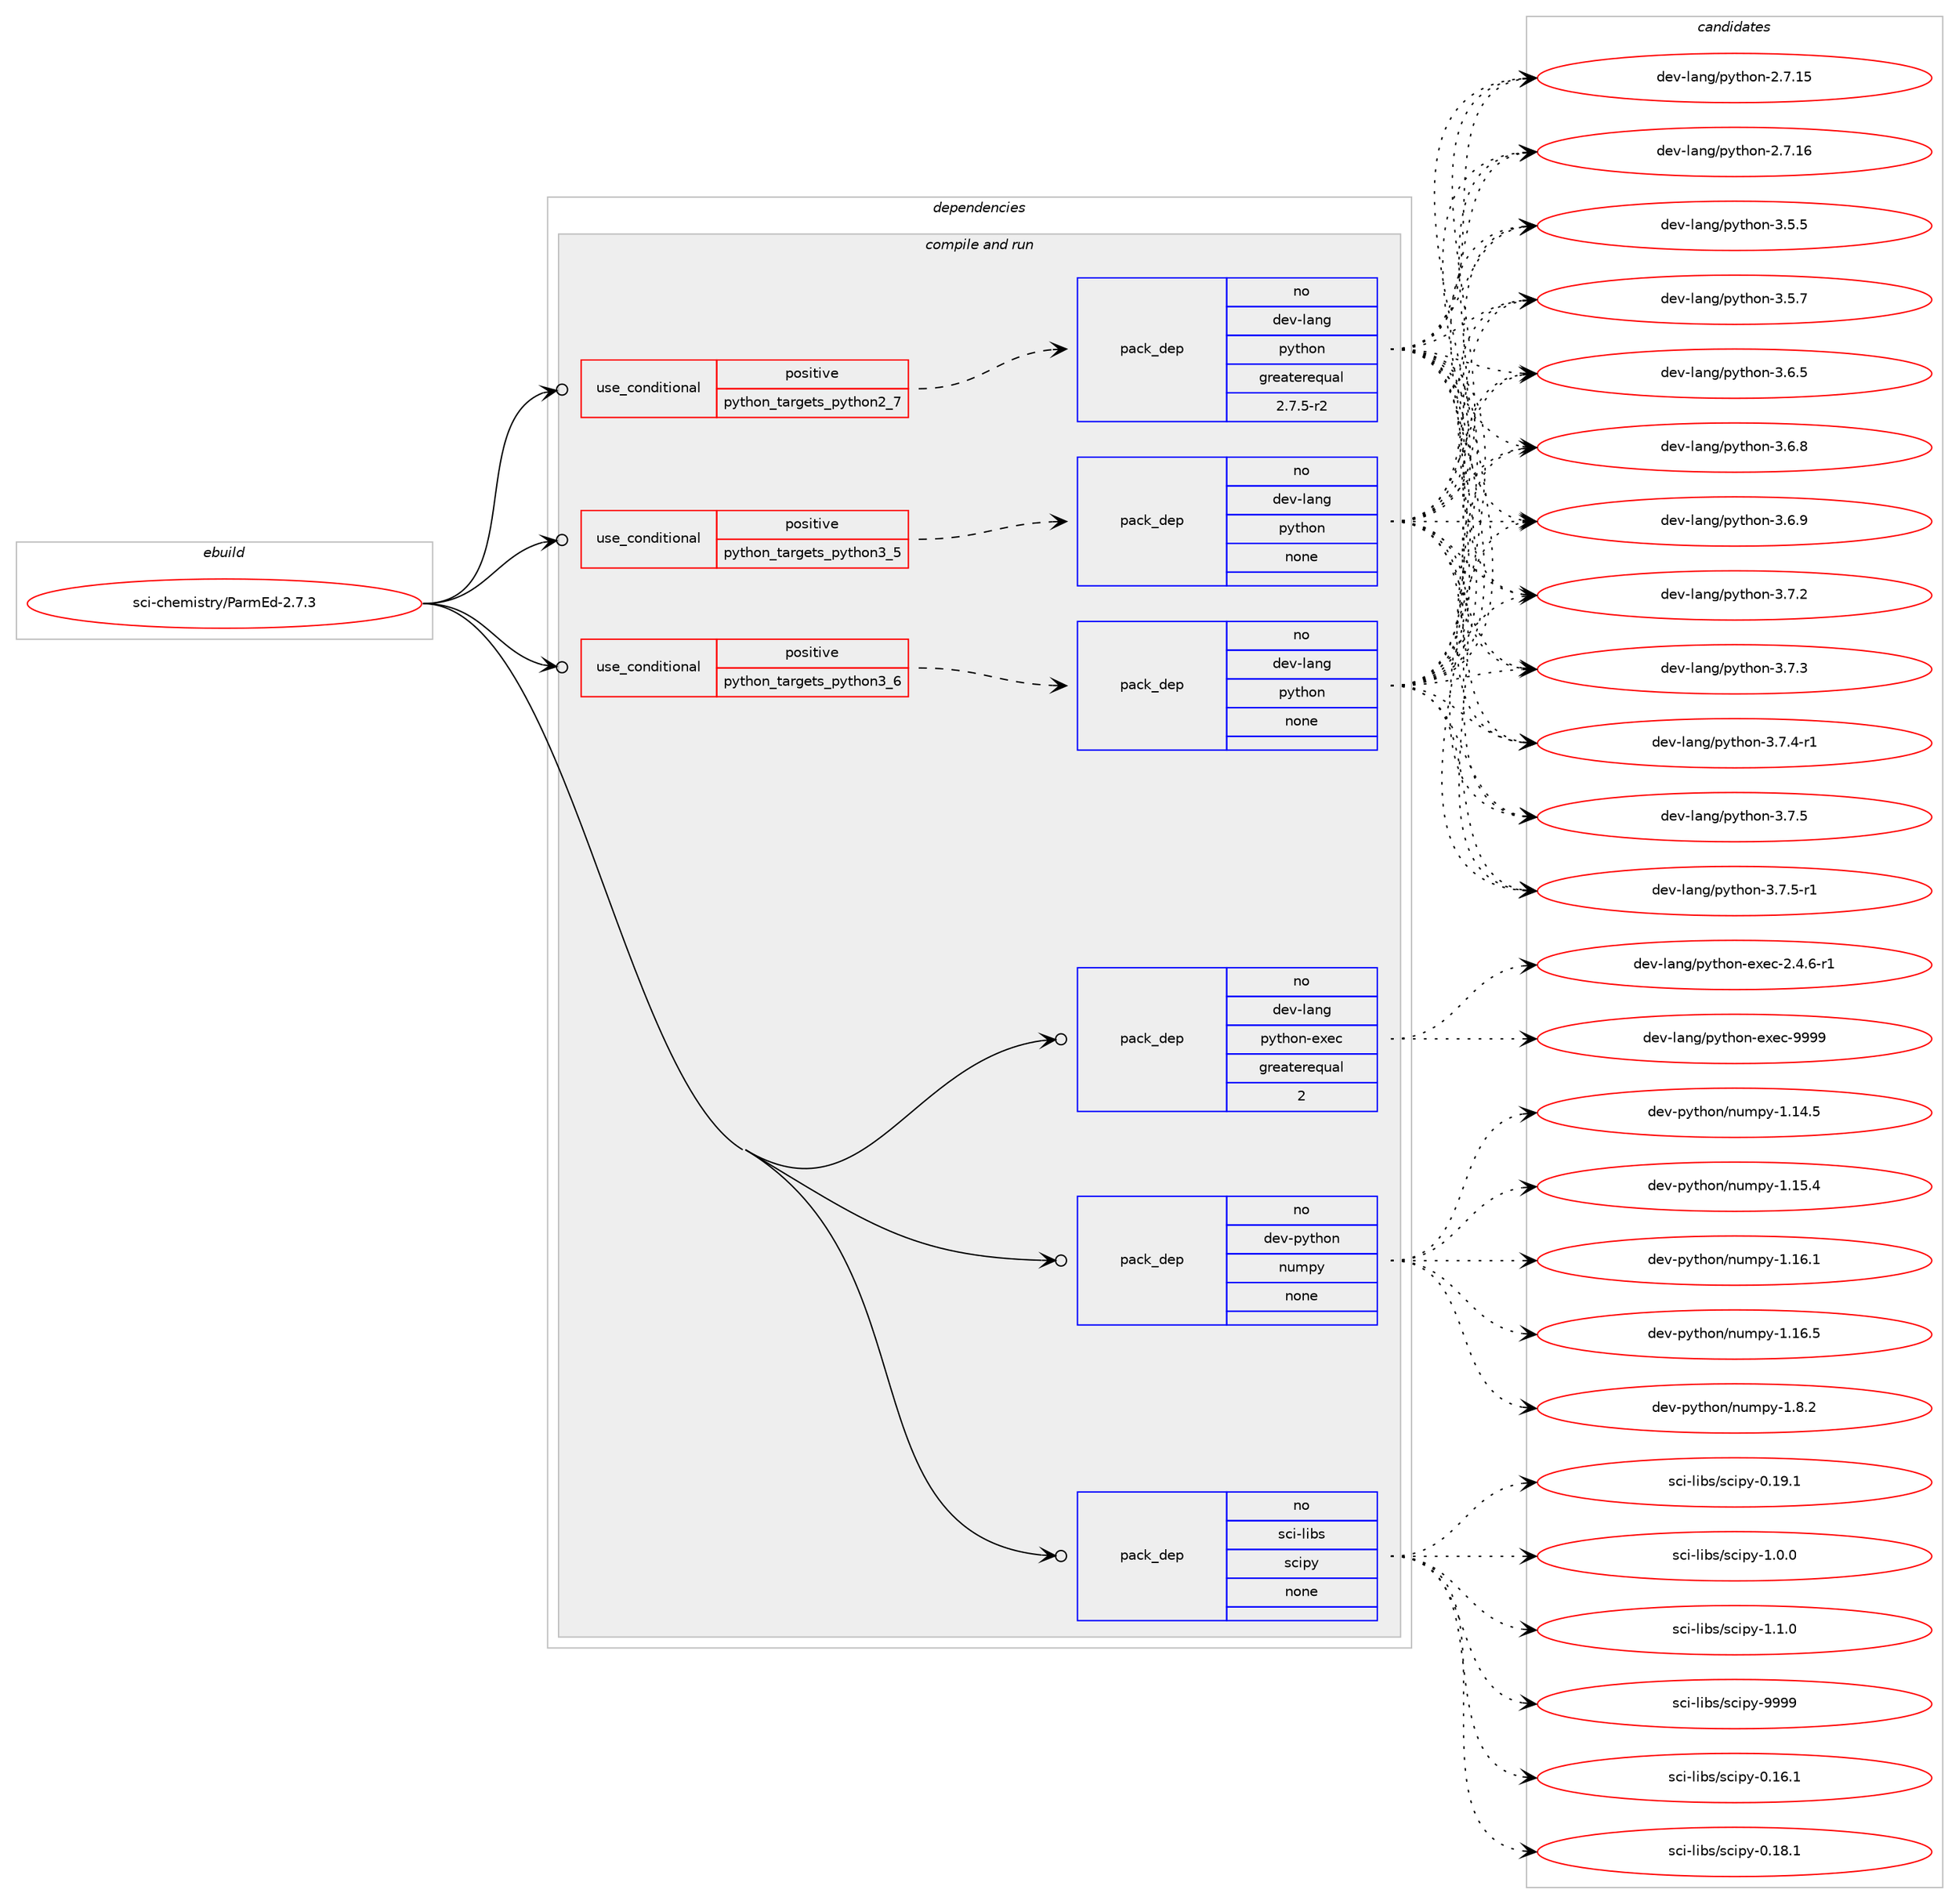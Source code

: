 digraph prolog {

# *************
# Graph options
# *************

newrank=true;
concentrate=true;
compound=true;
graph [rankdir=LR,fontname=Helvetica,fontsize=10,ranksep=1.5];#, ranksep=2.5, nodesep=0.2];
edge  [arrowhead=vee];
node  [fontname=Helvetica,fontsize=10];

# **********
# The ebuild
# **********

subgraph cluster_leftcol {
color=gray;
rank=same;
label=<<i>ebuild</i>>;
id [label="sci-chemistry/ParmEd-2.7.3", color=red, width=4, href="../sci-chemistry/ParmEd-2.7.3.svg"];
}

# ****************
# The dependencies
# ****************

subgraph cluster_midcol {
color=gray;
label=<<i>dependencies</i>>;
subgraph cluster_compile {
fillcolor="#eeeeee";
style=filled;
label=<<i>compile</i>>;
}
subgraph cluster_compileandrun {
fillcolor="#eeeeee";
style=filled;
label=<<i>compile and run</i>>;
subgraph cond206867 {
dependency851136 [label=<<TABLE BORDER="0" CELLBORDER="1" CELLSPACING="0" CELLPADDING="4"><TR><TD ROWSPAN="3" CELLPADDING="10">use_conditional</TD></TR><TR><TD>positive</TD></TR><TR><TD>python_targets_python2_7</TD></TR></TABLE>>, shape=none, color=red];
subgraph pack629243 {
dependency851137 [label=<<TABLE BORDER="0" CELLBORDER="1" CELLSPACING="0" CELLPADDING="4" WIDTH="220"><TR><TD ROWSPAN="6" CELLPADDING="30">pack_dep</TD></TR><TR><TD WIDTH="110">no</TD></TR><TR><TD>dev-lang</TD></TR><TR><TD>python</TD></TR><TR><TD>greaterequal</TD></TR><TR><TD>2.7.5-r2</TD></TR></TABLE>>, shape=none, color=blue];
}
dependency851136:e -> dependency851137:w [weight=20,style="dashed",arrowhead="vee"];
}
id:e -> dependency851136:w [weight=20,style="solid",arrowhead="odotvee"];
subgraph cond206868 {
dependency851138 [label=<<TABLE BORDER="0" CELLBORDER="1" CELLSPACING="0" CELLPADDING="4"><TR><TD ROWSPAN="3" CELLPADDING="10">use_conditional</TD></TR><TR><TD>positive</TD></TR><TR><TD>python_targets_python3_5</TD></TR></TABLE>>, shape=none, color=red];
subgraph pack629244 {
dependency851139 [label=<<TABLE BORDER="0" CELLBORDER="1" CELLSPACING="0" CELLPADDING="4" WIDTH="220"><TR><TD ROWSPAN="6" CELLPADDING="30">pack_dep</TD></TR><TR><TD WIDTH="110">no</TD></TR><TR><TD>dev-lang</TD></TR><TR><TD>python</TD></TR><TR><TD>none</TD></TR><TR><TD></TD></TR></TABLE>>, shape=none, color=blue];
}
dependency851138:e -> dependency851139:w [weight=20,style="dashed",arrowhead="vee"];
}
id:e -> dependency851138:w [weight=20,style="solid",arrowhead="odotvee"];
subgraph cond206869 {
dependency851140 [label=<<TABLE BORDER="0" CELLBORDER="1" CELLSPACING="0" CELLPADDING="4"><TR><TD ROWSPAN="3" CELLPADDING="10">use_conditional</TD></TR><TR><TD>positive</TD></TR><TR><TD>python_targets_python3_6</TD></TR></TABLE>>, shape=none, color=red];
subgraph pack629245 {
dependency851141 [label=<<TABLE BORDER="0" CELLBORDER="1" CELLSPACING="0" CELLPADDING="4" WIDTH="220"><TR><TD ROWSPAN="6" CELLPADDING="30">pack_dep</TD></TR><TR><TD WIDTH="110">no</TD></TR><TR><TD>dev-lang</TD></TR><TR><TD>python</TD></TR><TR><TD>none</TD></TR><TR><TD></TD></TR></TABLE>>, shape=none, color=blue];
}
dependency851140:e -> dependency851141:w [weight=20,style="dashed",arrowhead="vee"];
}
id:e -> dependency851140:w [weight=20,style="solid",arrowhead="odotvee"];
subgraph pack629246 {
dependency851142 [label=<<TABLE BORDER="0" CELLBORDER="1" CELLSPACING="0" CELLPADDING="4" WIDTH="220"><TR><TD ROWSPAN="6" CELLPADDING="30">pack_dep</TD></TR><TR><TD WIDTH="110">no</TD></TR><TR><TD>dev-lang</TD></TR><TR><TD>python-exec</TD></TR><TR><TD>greaterequal</TD></TR><TR><TD>2</TD></TR></TABLE>>, shape=none, color=blue];
}
id:e -> dependency851142:w [weight=20,style="solid",arrowhead="odotvee"];
subgraph pack629247 {
dependency851143 [label=<<TABLE BORDER="0" CELLBORDER="1" CELLSPACING="0" CELLPADDING="4" WIDTH="220"><TR><TD ROWSPAN="6" CELLPADDING="30">pack_dep</TD></TR><TR><TD WIDTH="110">no</TD></TR><TR><TD>dev-python</TD></TR><TR><TD>numpy</TD></TR><TR><TD>none</TD></TR><TR><TD></TD></TR></TABLE>>, shape=none, color=blue];
}
id:e -> dependency851143:w [weight=20,style="solid",arrowhead="odotvee"];
subgraph pack629248 {
dependency851144 [label=<<TABLE BORDER="0" CELLBORDER="1" CELLSPACING="0" CELLPADDING="4" WIDTH="220"><TR><TD ROWSPAN="6" CELLPADDING="30">pack_dep</TD></TR><TR><TD WIDTH="110">no</TD></TR><TR><TD>sci-libs</TD></TR><TR><TD>scipy</TD></TR><TR><TD>none</TD></TR><TR><TD></TD></TR></TABLE>>, shape=none, color=blue];
}
id:e -> dependency851144:w [weight=20,style="solid",arrowhead="odotvee"];
}
subgraph cluster_run {
fillcolor="#eeeeee";
style=filled;
label=<<i>run</i>>;
}
}

# **************
# The candidates
# **************

subgraph cluster_choices {
rank=same;
color=gray;
label=<<i>candidates</i>>;

subgraph choice629243 {
color=black;
nodesep=1;
choice10010111845108971101034711212111610411111045504655464953 [label="dev-lang/python-2.7.15", color=red, width=4,href="../dev-lang/python-2.7.15.svg"];
choice10010111845108971101034711212111610411111045504655464954 [label="dev-lang/python-2.7.16", color=red, width=4,href="../dev-lang/python-2.7.16.svg"];
choice100101118451089711010347112121116104111110455146534653 [label="dev-lang/python-3.5.5", color=red, width=4,href="../dev-lang/python-3.5.5.svg"];
choice100101118451089711010347112121116104111110455146534655 [label="dev-lang/python-3.5.7", color=red, width=4,href="../dev-lang/python-3.5.7.svg"];
choice100101118451089711010347112121116104111110455146544653 [label="dev-lang/python-3.6.5", color=red, width=4,href="../dev-lang/python-3.6.5.svg"];
choice100101118451089711010347112121116104111110455146544656 [label="dev-lang/python-3.6.8", color=red, width=4,href="../dev-lang/python-3.6.8.svg"];
choice100101118451089711010347112121116104111110455146544657 [label="dev-lang/python-3.6.9", color=red, width=4,href="../dev-lang/python-3.6.9.svg"];
choice100101118451089711010347112121116104111110455146554650 [label="dev-lang/python-3.7.2", color=red, width=4,href="../dev-lang/python-3.7.2.svg"];
choice100101118451089711010347112121116104111110455146554651 [label="dev-lang/python-3.7.3", color=red, width=4,href="../dev-lang/python-3.7.3.svg"];
choice1001011184510897110103471121211161041111104551465546524511449 [label="dev-lang/python-3.7.4-r1", color=red, width=4,href="../dev-lang/python-3.7.4-r1.svg"];
choice100101118451089711010347112121116104111110455146554653 [label="dev-lang/python-3.7.5", color=red, width=4,href="../dev-lang/python-3.7.5.svg"];
choice1001011184510897110103471121211161041111104551465546534511449 [label="dev-lang/python-3.7.5-r1", color=red, width=4,href="../dev-lang/python-3.7.5-r1.svg"];
dependency851137:e -> choice10010111845108971101034711212111610411111045504655464953:w [style=dotted,weight="100"];
dependency851137:e -> choice10010111845108971101034711212111610411111045504655464954:w [style=dotted,weight="100"];
dependency851137:e -> choice100101118451089711010347112121116104111110455146534653:w [style=dotted,weight="100"];
dependency851137:e -> choice100101118451089711010347112121116104111110455146534655:w [style=dotted,weight="100"];
dependency851137:e -> choice100101118451089711010347112121116104111110455146544653:w [style=dotted,weight="100"];
dependency851137:e -> choice100101118451089711010347112121116104111110455146544656:w [style=dotted,weight="100"];
dependency851137:e -> choice100101118451089711010347112121116104111110455146544657:w [style=dotted,weight="100"];
dependency851137:e -> choice100101118451089711010347112121116104111110455146554650:w [style=dotted,weight="100"];
dependency851137:e -> choice100101118451089711010347112121116104111110455146554651:w [style=dotted,weight="100"];
dependency851137:e -> choice1001011184510897110103471121211161041111104551465546524511449:w [style=dotted,weight="100"];
dependency851137:e -> choice100101118451089711010347112121116104111110455146554653:w [style=dotted,weight="100"];
dependency851137:e -> choice1001011184510897110103471121211161041111104551465546534511449:w [style=dotted,weight="100"];
}
subgraph choice629244 {
color=black;
nodesep=1;
choice10010111845108971101034711212111610411111045504655464953 [label="dev-lang/python-2.7.15", color=red, width=4,href="../dev-lang/python-2.7.15.svg"];
choice10010111845108971101034711212111610411111045504655464954 [label="dev-lang/python-2.7.16", color=red, width=4,href="../dev-lang/python-2.7.16.svg"];
choice100101118451089711010347112121116104111110455146534653 [label="dev-lang/python-3.5.5", color=red, width=4,href="../dev-lang/python-3.5.5.svg"];
choice100101118451089711010347112121116104111110455146534655 [label="dev-lang/python-3.5.7", color=red, width=4,href="../dev-lang/python-3.5.7.svg"];
choice100101118451089711010347112121116104111110455146544653 [label="dev-lang/python-3.6.5", color=red, width=4,href="../dev-lang/python-3.6.5.svg"];
choice100101118451089711010347112121116104111110455146544656 [label="dev-lang/python-3.6.8", color=red, width=4,href="../dev-lang/python-3.6.8.svg"];
choice100101118451089711010347112121116104111110455146544657 [label="dev-lang/python-3.6.9", color=red, width=4,href="../dev-lang/python-3.6.9.svg"];
choice100101118451089711010347112121116104111110455146554650 [label="dev-lang/python-3.7.2", color=red, width=4,href="../dev-lang/python-3.7.2.svg"];
choice100101118451089711010347112121116104111110455146554651 [label="dev-lang/python-3.7.3", color=red, width=4,href="../dev-lang/python-3.7.3.svg"];
choice1001011184510897110103471121211161041111104551465546524511449 [label="dev-lang/python-3.7.4-r1", color=red, width=4,href="../dev-lang/python-3.7.4-r1.svg"];
choice100101118451089711010347112121116104111110455146554653 [label="dev-lang/python-3.7.5", color=red, width=4,href="../dev-lang/python-3.7.5.svg"];
choice1001011184510897110103471121211161041111104551465546534511449 [label="dev-lang/python-3.7.5-r1", color=red, width=4,href="../dev-lang/python-3.7.5-r1.svg"];
dependency851139:e -> choice10010111845108971101034711212111610411111045504655464953:w [style=dotted,weight="100"];
dependency851139:e -> choice10010111845108971101034711212111610411111045504655464954:w [style=dotted,weight="100"];
dependency851139:e -> choice100101118451089711010347112121116104111110455146534653:w [style=dotted,weight="100"];
dependency851139:e -> choice100101118451089711010347112121116104111110455146534655:w [style=dotted,weight="100"];
dependency851139:e -> choice100101118451089711010347112121116104111110455146544653:w [style=dotted,weight="100"];
dependency851139:e -> choice100101118451089711010347112121116104111110455146544656:w [style=dotted,weight="100"];
dependency851139:e -> choice100101118451089711010347112121116104111110455146544657:w [style=dotted,weight="100"];
dependency851139:e -> choice100101118451089711010347112121116104111110455146554650:w [style=dotted,weight="100"];
dependency851139:e -> choice100101118451089711010347112121116104111110455146554651:w [style=dotted,weight="100"];
dependency851139:e -> choice1001011184510897110103471121211161041111104551465546524511449:w [style=dotted,weight="100"];
dependency851139:e -> choice100101118451089711010347112121116104111110455146554653:w [style=dotted,weight="100"];
dependency851139:e -> choice1001011184510897110103471121211161041111104551465546534511449:w [style=dotted,weight="100"];
}
subgraph choice629245 {
color=black;
nodesep=1;
choice10010111845108971101034711212111610411111045504655464953 [label="dev-lang/python-2.7.15", color=red, width=4,href="../dev-lang/python-2.7.15.svg"];
choice10010111845108971101034711212111610411111045504655464954 [label="dev-lang/python-2.7.16", color=red, width=4,href="../dev-lang/python-2.7.16.svg"];
choice100101118451089711010347112121116104111110455146534653 [label="dev-lang/python-3.5.5", color=red, width=4,href="../dev-lang/python-3.5.5.svg"];
choice100101118451089711010347112121116104111110455146534655 [label="dev-lang/python-3.5.7", color=red, width=4,href="../dev-lang/python-3.5.7.svg"];
choice100101118451089711010347112121116104111110455146544653 [label="dev-lang/python-3.6.5", color=red, width=4,href="../dev-lang/python-3.6.5.svg"];
choice100101118451089711010347112121116104111110455146544656 [label="dev-lang/python-3.6.8", color=red, width=4,href="../dev-lang/python-3.6.8.svg"];
choice100101118451089711010347112121116104111110455146544657 [label="dev-lang/python-3.6.9", color=red, width=4,href="../dev-lang/python-3.6.9.svg"];
choice100101118451089711010347112121116104111110455146554650 [label="dev-lang/python-3.7.2", color=red, width=4,href="../dev-lang/python-3.7.2.svg"];
choice100101118451089711010347112121116104111110455146554651 [label="dev-lang/python-3.7.3", color=red, width=4,href="../dev-lang/python-3.7.3.svg"];
choice1001011184510897110103471121211161041111104551465546524511449 [label="dev-lang/python-3.7.4-r1", color=red, width=4,href="../dev-lang/python-3.7.4-r1.svg"];
choice100101118451089711010347112121116104111110455146554653 [label="dev-lang/python-3.7.5", color=red, width=4,href="../dev-lang/python-3.7.5.svg"];
choice1001011184510897110103471121211161041111104551465546534511449 [label="dev-lang/python-3.7.5-r1", color=red, width=4,href="../dev-lang/python-3.7.5-r1.svg"];
dependency851141:e -> choice10010111845108971101034711212111610411111045504655464953:w [style=dotted,weight="100"];
dependency851141:e -> choice10010111845108971101034711212111610411111045504655464954:w [style=dotted,weight="100"];
dependency851141:e -> choice100101118451089711010347112121116104111110455146534653:w [style=dotted,weight="100"];
dependency851141:e -> choice100101118451089711010347112121116104111110455146534655:w [style=dotted,weight="100"];
dependency851141:e -> choice100101118451089711010347112121116104111110455146544653:w [style=dotted,weight="100"];
dependency851141:e -> choice100101118451089711010347112121116104111110455146544656:w [style=dotted,weight="100"];
dependency851141:e -> choice100101118451089711010347112121116104111110455146544657:w [style=dotted,weight="100"];
dependency851141:e -> choice100101118451089711010347112121116104111110455146554650:w [style=dotted,weight="100"];
dependency851141:e -> choice100101118451089711010347112121116104111110455146554651:w [style=dotted,weight="100"];
dependency851141:e -> choice1001011184510897110103471121211161041111104551465546524511449:w [style=dotted,weight="100"];
dependency851141:e -> choice100101118451089711010347112121116104111110455146554653:w [style=dotted,weight="100"];
dependency851141:e -> choice1001011184510897110103471121211161041111104551465546534511449:w [style=dotted,weight="100"];
}
subgraph choice629246 {
color=black;
nodesep=1;
choice10010111845108971101034711212111610411111045101120101994550465246544511449 [label="dev-lang/python-exec-2.4.6-r1", color=red, width=4,href="../dev-lang/python-exec-2.4.6-r1.svg"];
choice10010111845108971101034711212111610411111045101120101994557575757 [label="dev-lang/python-exec-9999", color=red, width=4,href="../dev-lang/python-exec-9999.svg"];
dependency851142:e -> choice10010111845108971101034711212111610411111045101120101994550465246544511449:w [style=dotted,weight="100"];
dependency851142:e -> choice10010111845108971101034711212111610411111045101120101994557575757:w [style=dotted,weight="100"];
}
subgraph choice629247 {
color=black;
nodesep=1;
choice100101118451121211161041111104711011710911212145494649524653 [label="dev-python/numpy-1.14.5", color=red, width=4,href="../dev-python/numpy-1.14.5.svg"];
choice100101118451121211161041111104711011710911212145494649534652 [label="dev-python/numpy-1.15.4", color=red, width=4,href="../dev-python/numpy-1.15.4.svg"];
choice100101118451121211161041111104711011710911212145494649544649 [label="dev-python/numpy-1.16.1", color=red, width=4,href="../dev-python/numpy-1.16.1.svg"];
choice100101118451121211161041111104711011710911212145494649544653 [label="dev-python/numpy-1.16.5", color=red, width=4,href="../dev-python/numpy-1.16.5.svg"];
choice1001011184511212111610411111047110117109112121454946564650 [label="dev-python/numpy-1.8.2", color=red, width=4,href="../dev-python/numpy-1.8.2.svg"];
dependency851143:e -> choice100101118451121211161041111104711011710911212145494649524653:w [style=dotted,weight="100"];
dependency851143:e -> choice100101118451121211161041111104711011710911212145494649534652:w [style=dotted,weight="100"];
dependency851143:e -> choice100101118451121211161041111104711011710911212145494649544649:w [style=dotted,weight="100"];
dependency851143:e -> choice100101118451121211161041111104711011710911212145494649544653:w [style=dotted,weight="100"];
dependency851143:e -> choice1001011184511212111610411111047110117109112121454946564650:w [style=dotted,weight="100"];
}
subgraph choice629248 {
color=black;
nodesep=1;
choice115991054510810598115471159910511212145484649544649 [label="sci-libs/scipy-0.16.1", color=red, width=4,href="../sci-libs/scipy-0.16.1.svg"];
choice115991054510810598115471159910511212145484649564649 [label="sci-libs/scipy-0.18.1", color=red, width=4,href="../sci-libs/scipy-0.18.1.svg"];
choice115991054510810598115471159910511212145484649574649 [label="sci-libs/scipy-0.19.1", color=red, width=4,href="../sci-libs/scipy-0.19.1.svg"];
choice1159910545108105981154711599105112121454946484648 [label="sci-libs/scipy-1.0.0", color=red, width=4,href="../sci-libs/scipy-1.0.0.svg"];
choice1159910545108105981154711599105112121454946494648 [label="sci-libs/scipy-1.1.0", color=red, width=4,href="../sci-libs/scipy-1.1.0.svg"];
choice11599105451081059811547115991051121214557575757 [label="sci-libs/scipy-9999", color=red, width=4,href="../sci-libs/scipy-9999.svg"];
dependency851144:e -> choice115991054510810598115471159910511212145484649544649:w [style=dotted,weight="100"];
dependency851144:e -> choice115991054510810598115471159910511212145484649564649:w [style=dotted,weight="100"];
dependency851144:e -> choice115991054510810598115471159910511212145484649574649:w [style=dotted,weight="100"];
dependency851144:e -> choice1159910545108105981154711599105112121454946484648:w [style=dotted,weight="100"];
dependency851144:e -> choice1159910545108105981154711599105112121454946494648:w [style=dotted,weight="100"];
dependency851144:e -> choice11599105451081059811547115991051121214557575757:w [style=dotted,weight="100"];
}
}

}
